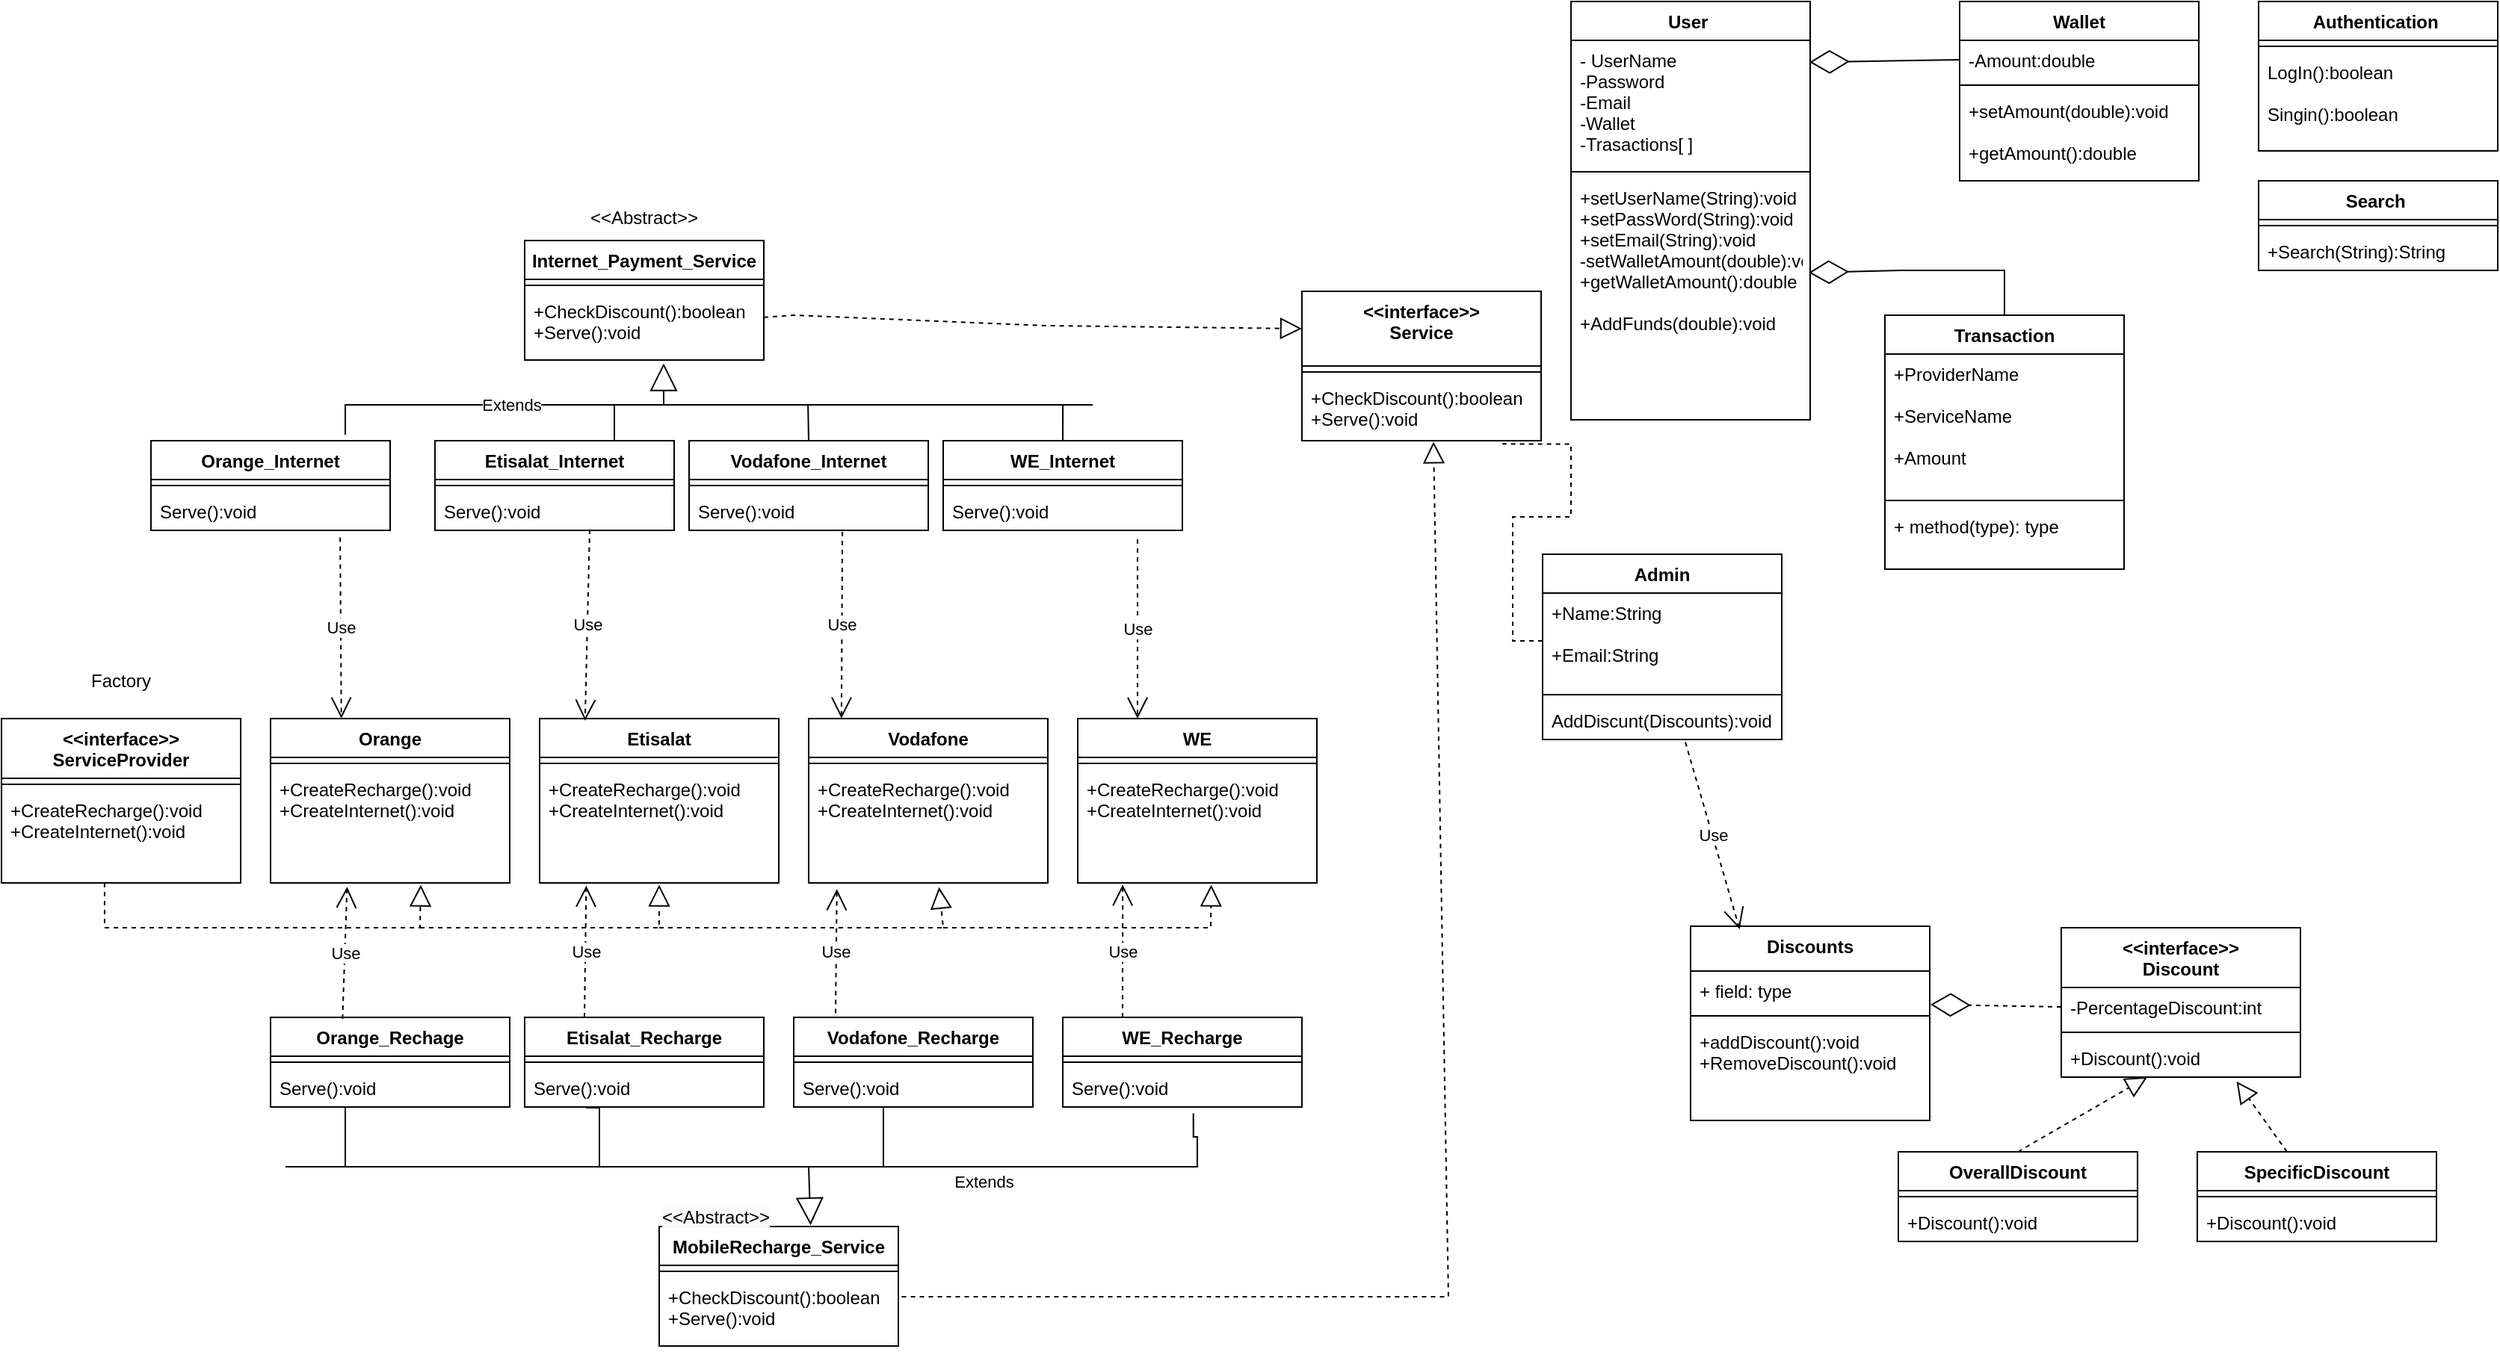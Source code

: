 <mxfile version="17.2.1" type="device"><diagram id="fHv6XApmvtOfCbsxp6ID" name="Page-1"><mxGraphModel dx="1753" dy="564" grid="1" gridSize="10" guides="1" tooltips="1" connect="1" arrows="1" fold="1" page="1" pageScale="1" pageWidth="850" pageHeight="1100" math="0" shadow="0"><root><mxCell id="0"/><mxCell id="1" parent="0"/><mxCell id="Mwj3vor_UpA2AiQXNnnn-1" value="User " style="swimlane;fontStyle=1;align=center;verticalAlign=top;childLayout=stackLayout;horizontal=1;startSize=26;horizontalStack=0;resizeParent=1;resizeParentMax=0;resizeLast=0;collapsible=1;marginBottom=0;" parent="1" vertex="1"><mxGeometry x="320" y="420" width="160" height="280" as="geometry"/></mxCell><mxCell id="Mwj3vor_UpA2AiQXNnnn-2" value="- UserName&#10;-Password&#10;-Email&#10;-Wallet&#10;-Trasactions[ ]" style="text;strokeColor=none;fillColor=none;align=left;verticalAlign=top;spacingLeft=4;spacingRight=4;overflow=hidden;rotatable=0;points=[[0,0.5],[1,0.5]];portConstraint=eastwest;" parent="Mwj3vor_UpA2AiQXNnnn-1" vertex="1"><mxGeometry y="26" width="160" height="84" as="geometry"/></mxCell><mxCell id="Mwj3vor_UpA2AiQXNnnn-3" value="" style="line;strokeWidth=1;fillColor=none;align=left;verticalAlign=middle;spacingTop=-1;spacingLeft=3;spacingRight=3;rotatable=0;labelPosition=right;points=[];portConstraint=eastwest;" parent="Mwj3vor_UpA2AiQXNnnn-1" vertex="1"><mxGeometry y="110" width="160" height="8" as="geometry"/></mxCell><mxCell id="Mwj3vor_UpA2AiQXNnnn-4" value="+setUserName(String):void&#10;+setPassWord(String):void&#10;+setEmail(String):void&#10;-setWalletAmount(double):void&#10;+getWalletAmount():double&#10;&#10;+AddFunds(double):void&#10;" style="text;strokeColor=none;fillColor=none;align=left;verticalAlign=top;spacingLeft=4;spacingRight=4;overflow=hidden;rotatable=0;points=[[0,0.5],[1,0.5]];portConstraint=eastwest;" parent="Mwj3vor_UpA2AiQXNnnn-1" vertex="1"><mxGeometry y="118" width="160" height="162" as="geometry"/></mxCell><mxCell id="Mwj3vor_UpA2AiQXNnnn-6" value="Wallet" style="swimlane;fontStyle=1;align=center;verticalAlign=top;childLayout=stackLayout;horizontal=1;startSize=26;horizontalStack=0;resizeParent=1;resizeParentMax=0;resizeLast=0;collapsible=1;marginBottom=0;" parent="1" vertex="1"><mxGeometry x="580" y="420" width="160" height="120" as="geometry"/></mxCell><mxCell id="Mwj3vor_UpA2AiQXNnnn-7" value="-Amount:double                            " style="text;strokeColor=none;fillColor=none;align=left;verticalAlign=top;spacingLeft=4;spacingRight=4;overflow=hidden;rotatable=0;points=[[0,0.5],[1,0.5]];portConstraint=eastwest;" parent="Mwj3vor_UpA2AiQXNnnn-6" vertex="1"><mxGeometry y="26" width="160" height="26" as="geometry"/></mxCell><mxCell id="Mwj3vor_UpA2AiQXNnnn-8" value="" style="line;strokeWidth=1;fillColor=none;align=left;verticalAlign=middle;spacingTop=-1;spacingLeft=3;spacingRight=3;rotatable=0;labelPosition=right;points=[];portConstraint=eastwest;" parent="Mwj3vor_UpA2AiQXNnnn-6" vertex="1"><mxGeometry y="52" width="160" height="8" as="geometry"/></mxCell><mxCell id="Mwj3vor_UpA2AiQXNnnn-9" value="+setAmount(double):void&#10;&#10;+getAmount():double" style="text;strokeColor=none;fillColor=none;align=left;verticalAlign=top;spacingLeft=4;spacingRight=4;overflow=hidden;rotatable=0;points=[[0,0.5],[1,0.5]];portConstraint=eastwest;" parent="Mwj3vor_UpA2AiQXNnnn-6" vertex="1"><mxGeometry y="60" width="160" height="60" as="geometry"/></mxCell><mxCell id="Mwj3vor_UpA2AiQXNnnn-10" value="" style="endArrow=diamondThin;endFill=0;endSize=24;html=1;rounded=0;entryX=0.997;entryY=0.174;entryDx=0;entryDy=0;exitX=0;exitY=0.5;exitDx=0;exitDy=0;entryPerimeter=0;" parent="1" source="Mwj3vor_UpA2AiQXNnnn-7" target="Mwj3vor_UpA2AiQXNnnn-2" edge="1"><mxGeometry width="160" relative="1" as="geometry"><mxPoint x="540" y="564" as="sourcePoint"/><mxPoint x="700" y="564" as="targetPoint"/><Array as="points"/></mxGeometry></mxCell><mxCell id="Mwj3vor_UpA2AiQXNnnn-11" value="Authentication " style="swimlane;fontStyle=1;align=center;verticalAlign=top;childLayout=stackLayout;horizontal=1;startSize=26;horizontalStack=0;resizeParent=1;resizeParentMax=0;resizeLast=0;collapsible=1;marginBottom=0;" parent="1" vertex="1"><mxGeometry x="780" y="420" width="160" height="100" as="geometry"/></mxCell><mxCell id="Mwj3vor_UpA2AiQXNnnn-13" value="" style="line;strokeWidth=1;fillColor=none;align=left;verticalAlign=middle;spacingTop=-1;spacingLeft=3;spacingRight=3;rotatable=0;labelPosition=right;points=[];portConstraint=eastwest;" parent="Mwj3vor_UpA2AiQXNnnn-11" vertex="1"><mxGeometry y="26" width="160" height="8" as="geometry"/></mxCell><mxCell id="Mwj3vor_UpA2AiQXNnnn-14" value="LogIn():boolean&#10;&#10;Singin():boolean" style="text;strokeColor=none;fillColor=none;align=left;verticalAlign=top;spacingLeft=4;spacingRight=4;overflow=hidden;rotatable=0;points=[[0,0.5],[1,0.5]];portConstraint=eastwest;" parent="Mwj3vor_UpA2AiQXNnnn-11" vertex="1"><mxGeometry y="34" width="160" height="66" as="geometry"/></mxCell><mxCell id="Mwj3vor_UpA2AiQXNnnn-15" value="Transaction" style="swimlane;fontStyle=1;align=center;verticalAlign=top;childLayout=stackLayout;horizontal=1;startSize=26;horizontalStack=0;resizeParent=1;resizeParentMax=0;resizeLast=0;collapsible=1;marginBottom=0;" parent="1" vertex="1"><mxGeometry x="530" y="630" width="160" height="170" as="geometry"/></mxCell><mxCell id="Mwj3vor_UpA2AiQXNnnn-16" value="+ProviderName&#10;&#10;+ServiceName&#10;&#10;+Amount" style="text;strokeColor=none;fillColor=none;align=left;verticalAlign=top;spacingLeft=4;spacingRight=4;overflow=hidden;rotatable=0;points=[[0,0.5],[1,0.5]];portConstraint=eastwest;" parent="Mwj3vor_UpA2AiQXNnnn-15" vertex="1"><mxGeometry y="26" width="160" height="94" as="geometry"/></mxCell><mxCell id="Mwj3vor_UpA2AiQXNnnn-17" value="" style="line;strokeWidth=1;fillColor=none;align=left;verticalAlign=middle;spacingTop=-1;spacingLeft=3;spacingRight=3;rotatable=0;labelPosition=right;points=[];portConstraint=eastwest;" parent="Mwj3vor_UpA2AiQXNnnn-15" vertex="1"><mxGeometry y="120" width="160" height="8" as="geometry"/></mxCell><mxCell id="Mwj3vor_UpA2AiQXNnnn-18" value="+ method(type): type" style="text;strokeColor=none;fillColor=none;align=left;verticalAlign=top;spacingLeft=4;spacingRight=4;overflow=hidden;rotatable=0;points=[[0,0.5],[1,0.5]];portConstraint=eastwest;" parent="Mwj3vor_UpA2AiQXNnnn-15" vertex="1"><mxGeometry y="128" width="160" height="42" as="geometry"/></mxCell><mxCell id="Mwj3vor_UpA2AiQXNnnn-19" value="" style="endArrow=diamondThin;endFill=0;endSize=24;html=1;rounded=0;entryX=0.994;entryY=0.392;entryDx=0;entryDy=0;entryPerimeter=0;" parent="1" target="Mwj3vor_UpA2AiQXNnnn-4" edge="1" source="Mwj3vor_UpA2AiQXNnnn-15"><mxGeometry width="160" relative="1" as="geometry"><mxPoint x="600" y="560" as="sourcePoint"/><mxPoint x="760" y="560" as="targetPoint"/><Array as="points"><mxPoint x="610" y="630"/><mxPoint x="610" y="600"/><mxPoint x="540" y="600"/></Array></mxGeometry></mxCell><mxCell id="eYM-AMAdStGfNkP_tfgq-1" value="Search " style="swimlane;fontStyle=1;align=center;verticalAlign=top;childLayout=stackLayout;horizontal=1;startSize=26;horizontalStack=0;resizeParent=1;resizeParentMax=0;resizeLast=0;collapsible=1;marginBottom=0;" vertex="1" parent="1"><mxGeometry x="780" y="540" width="160" height="60" as="geometry"/></mxCell><mxCell id="eYM-AMAdStGfNkP_tfgq-3" value="" style="line;strokeWidth=1;fillColor=none;align=left;verticalAlign=middle;spacingTop=-1;spacingLeft=3;spacingRight=3;rotatable=0;labelPosition=right;points=[];portConstraint=eastwest;" vertex="1" parent="eYM-AMAdStGfNkP_tfgq-1"><mxGeometry y="26" width="160" height="8" as="geometry"/></mxCell><mxCell id="eYM-AMAdStGfNkP_tfgq-4" value="+Search(String):String" style="text;strokeColor=none;fillColor=none;align=left;verticalAlign=top;spacingLeft=4;spacingRight=4;overflow=hidden;rotatable=0;points=[[0,0.5],[1,0.5]];portConstraint=eastwest;" vertex="1" parent="eYM-AMAdStGfNkP_tfgq-1"><mxGeometry y="34" width="160" height="26" as="geometry"/></mxCell><mxCell id="eYM-AMAdStGfNkP_tfgq-10" value="&lt;&lt;interface&gt;&gt;&#10;Service" style="swimlane;fontStyle=1;align=center;verticalAlign=top;childLayout=stackLayout;horizontal=1;startSize=50;horizontalStack=0;resizeParent=1;resizeParentMax=0;resizeLast=0;collapsible=1;marginBottom=0;" vertex="1" parent="1"><mxGeometry x="140" y="614" width="160" height="100" as="geometry"/></mxCell><mxCell id="eYM-AMAdStGfNkP_tfgq-12" value="" style="line;strokeWidth=1;fillColor=none;align=left;verticalAlign=middle;spacingTop=-1;spacingLeft=3;spacingRight=3;rotatable=0;labelPosition=right;points=[];portConstraint=eastwest;" vertex="1" parent="eYM-AMAdStGfNkP_tfgq-10"><mxGeometry y="50" width="160" height="8" as="geometry"/></mxCell><mxCell id="eYM-AMAdStGfNkP_tfgq-13" value="+CheckDiscount():boolean&#10;+Serve():void" style="text;strokeColor=none;fillColor=none;align=left;verticalAlign=top;spacingLeft=4;spacingRight=4;overflow=hidden;rotatable=0;points=[[0,0.5],[1,0.5]];portConstraint=eastwest;" vertex="1" parent="eYM-AMAdStGfNkP_tfgq-10"><mxGeometry y="58" width="160" height="42" as="geometry"/></mxCell><mxCell id="eYM-AMAdStGfNkP_tfgq-14" value="" style="text;strokeColor=none;fillColor=none;align=left;verticalAlign=middle;spacingTop=-1;spacingLeft=4;spacingRight=4;rotatable=0;labelPosition=right;points=[];portConstraint=eastwest;" vertex="1" parent="1"><mxGeometry x="160" y="750" width="20" height="14" as="geometry"/></mxCell><mxCell id="eYM-AMAdStGfNkP_tfgq-15" value="&lt;&lt;interface&gt;&gt;&#10;ServiceProvider" style="swimlane;fontStyle=1;align=center;verticalAlign=top;childLayout=stackLayout;horizontal=1;startSize=40;horizontalStack=0;resizeParent=1;resizeParentMax=0;resizeLast=0;collapsible=1;marginBottom=0;" vertex="1" parent="1"><mxGeometry x="-730" y="900" width="160" height="110" as="geometry"/></mxCell><mxCell id="eYM-AMAdStGfNkP_tfgq-17" value="" style="line;strokeWidth=1;fillColor=none;align=left;verticalAlign=middle;spacingTop=-1;spacingLeft=3;spacingRight=3;rotatable=0;labelPosition=right;points=[];portConstraint=eastwest;" vertex="1" parent="eYM-AMAdStGfNkP_tfgq-15"><mxGeometry y="40" width="160" height="8" as="geometry"/></mxCell><mxCell id="eYM-AMAdStGfNkP_tfgq-18" value="+CreateRecharge():void&#10;+CreateInternet():void" style="text;strokeColor=none;fillColor=none;align=left;verticalAlign=top;spacingLeft=4;spacingRight=4;overflow=hidden;rotatable=0;points=[[0,0.5],[1,0.5]];portConstraint=eastwest;" vertex="1" parent="eYM-AMAdStGfNkP_tfgq-15"><mxGeometry y="48" width="160" height="62" as="geometry"/></mxCell><mxCell id="eYM-AMAdStGfNkP_tfgq-19" value="Orange" style="swimlane;fontStyle=1;align=center;verticalAlign=top;childLayout=stackLayout;horizontal=1;startSize=26;horizontalStack=0;resizeParent=1;resizeParentMax=0;resizeLast=0;collapsible=1;marginBottom=0;" vertex="1" parent="1"><mxGeometry x="-550" y="900" width="160" height="110" as="geometry"/></mxCell><mxCell id="eYM-AMAdStGfNkP_tfgq-21" value="" style="line;strokeWidth=1;fillColor=none;align=left;verticalAlign=middle;spacingTop=-1;spacingLeft=3;spacingRight=3;rotatable=0;labelPosition=right;points=[];portConstraint=eastwest;" vertex="1" parent="eYM-AMAdStGfNkP_tfgq-19"><mxGeometry y="26" width="160" height="8" as="geometry"/></mxCell><mxCell id="eYM-AMAdStGfNkP_tfgq-22" value="+CreateRecharge():void&#10;+CreateInternet():void" style="text;strokeColor=none;fillColor=none;align=left;verticalAlign=top;spacingLeft=4;spacingRight=4;overflow=hidden;rotatable=0;points=[[0,0.5],[1,0.5]];portConstraint=eastwest;" vertex="1" parent="eYM-AMAdStGfNkP_tfgq-19"><mxGeometry y="34" width="160" height="76" as="geometry"/></mxCell><mxCell id="eYM-AMAdStGfNkP_tfgq-23" value="" style="endArrow=block;dashed=1;endFill=0;endSize=12;html=1;rounded=0;exitX=0.431;exitY=1;exitDx=0;exitDy=0;exitPerimeter=0;entryX=0.628;entryY=1.016;entryDx=0;entryDy=0;entryPerimeter=0;" edge="1" parent="1" source="eYM-AMAdStGfNkP_tfgq-18" target="eYM-AMAdStGfNkP_tfgq-22"><mxGeometry width="160" relative="1" as="geometry"><mxPoint x="-560" y="1050" as="sourcePoint"/><mxPoint x="-280" y="1040" as="targetPoint"/><Array as="points"><mxPoint x="-661" y="1040"/><mxPoint x="-450" y="1040"/></Array></mxGeometry></mxCell><mxCell id="eYM-AMAdStGfNkP_tfgq-28" value="Etisalat" style="swimlane;fontStyle=1;align=center;verticalAlign=top;childLayout=stackLayout;horizontal=1;startSize=26;horizontalStack=0;resizeParent=1;resizeParentMax=0;resizeLast=0;collapsible=1;marginBottom=0;" vertex="1" parent="1"><mxGeometry x="-370" y="900" width="160" height="110" as="geometry"/></mxCell><mxCell id="eYM-AMAdStGfNkP_tfgq-29" value="" style="line;strokeWidth=1;fillColor=none;align=left;verticalAlign=middle;spacingTop=-1;spacingLeft=3;spacingRight=3;rotatable=0;labelPosition=right;points=[];portConstraint=eastwest;" vertex="1" parent="eYM-AMAdStGfNkP_tfgq-28"><mxGeometry y="26" width="160" height="8" as="geometry"/></mxCell><mxCell id="eYM-AMAdStGfNkP_tfgq-30" value="+CreateRecharge():void&#10;+CreateInternet():void" style="text;strokeColor=none;fillColor=none;align=left;verticalAlign=top;spacingLeft=4;spacingRight=4;overflow=hidden;rotatable=0;points=[[0,0.5],[1,0.5]];portConstraint=eastwest;" vertex="1" parent="eYM-AMAdStGfNkP_tfgq-28"><mxGeometry y="34" width="160" height="76" as="geometry"/></mxCell><mxCell id="eYM-AMAdStGfNkP_tfgq-31" value="" style="endArrow=block;dashed=1;endFill=0;endSize=12;html=1;rounded=0;entryX=0.5;entryY=1.016;entryDx=0;entryDy=0;entryPerimeter=0;" edge="1" parent="1" target="eYM-AMAdStGfNkP_tfgq-30"><mxGeometry width="160" relative="1" as="geometry"><mxPoint x="-450" y="1040" as="sourcePoint"/><mxPoint x="-110" y="1040" as="targetPoint"/><Array as="points"><mxPoint x="-290" y="1040"/></Array></mxGeometry></mxCell><mxCell id="eYM-AMAdStGfNkP_tfgq-32" value="Vodafone" style="swimlane;fontStyle=1;align=center;verticalAlign=top;childLayout=stackLayout;horizontal=1;startSize=26;horizontalStack=0;resizeParent=1;resizeParentMax=0;resizeLast=0;collapsible=1;marginBottom=0;" vertex="1" parent="1"><mxGeometry x="-190" y="900" width="160" height="110" as="geometry"/></mxCell><mxCell id="eYM-AMAdStGfNkP_tfgq-33" value="" style="line;strokeWidth=1;fillColor=none;align=left;verticalAlign=middle;spacingTop=-1;spacingLeft=3;spacingRight=3;rotatable=0;labelPosition=right;points=[];portConstraint=eastwest;" vertex="1" parent="eYM-AMAdStGfNkP_tfgq-32"><mxGeometry y="26" width="160" height="8" as="geometry"/></mxCell><mxCell id="eYM-AMAdStGfNkP_tfgq-34" value="+CreateRecharge():void&#10;+CreateInternet():void" style="text;strokeColor=none;fillColor=none;align=left;verticalAlign=top;spacingLeft=4;spacingRight=4;overflow=hidden;rotatable=0;points=[[0,0.5],[1,0.5]];portConstraint=eastwest;" vertex="1" parent="eYM-AMAdStGfNkP_tfgq-32"><mxGeometry y="34" width="160" height="76" as="geometry"/></mxCell><mxCell id="eYM-AMAdStGfNkP_tfgq-35" value="" style="endArrow=block;dashed=1;endFill=0;endSize=12;html=1;rounded=0;entryX=0.545;entryY=1.037;entryDx=0;entryDy=0;entryPerimeter=0;" edge="1" parent="1" target="eYM-AMAdStGfNkP_tfgq-34"><mxGeometry width="160" relative="1" as="geometry"><mxPoint x="-290" y="1040" as="sourcePoint"/><mxPoint x="50" y="1040" as="targetPoint"/><Array as="points"><mxPoint x="-100" y="1040"/></Array></mxGeometry></mxCell><mxCell id="eYM-AMAdStGfNkP_tfgq-36" value="WE" style="swimlane;fontStyle=1;align=center;verticalAlign=top;childLayout=stackLayout;horizontal=1;startSize=26;horizontalStack=0;resizeParent=1;resizeParentMax=0;resizeLast=0;collapsible=1;marginBottom=0;" vertex="1" parent="1"><mxGeometry x="-10" y="900" width="160" height="110" as="geometry"/></mxCell><mxCell id="eYM-AMAdStGfNkP_tfgq-37" value="" style="line;strokeWidth=1;fillColor=none;align=left;verticalAlign=middle;spacingTop=-1;spacingLeft=3;spacingRight=3;rotatable=0;labelPosition=right;points=[];portConstraint=eastwest;" vertex="1" parent="eYM-AMAdStGfNkP_tfgq-36"><mxGeometry y="26" width="160" height="8" as="geometry"/></mxCell><mxCell id="eYM-AMAdStGfNkP_tfgq-38" value="+CreateRecharge():void&#10;+CreateInternet():void" style="text;strokeColor=none;fillColor=none;align=left;verticalAlign=top;spacingLeft=4;spacingRight=4;overflow=hidden;rotatable=0;points=[[0,0.5],[1,0.5]];portConstraint=eastwest;" vertex="1" parent="eYM-AMAdStGfNkP_tfgq-36"><mxGeometry y="34" width="160" height="76" as="geometry"/></mxCell><mxCell id="eYM-AMAdStGfNkP_tfgq-39" value="" style="endArrow=block;dashed=1;endFill=0;endSize=12;html=1;rounded=0;entryX=0.558;entryY=1.016;entryDx=0;entryDy=0;entryPerimeter=0;" edge="1" parent="1" target="eYM-AMAdStGfNkP_tfgq-38"><mxGeometry width="160" relative="1" as="geometry"><mxPoint x="-100" y="1040" as="sourcePoint"/><mxPoint x="170" y="1040" as="targetPoint"/><Array as="points"><mxPoint x="79" y="1040"/></Array></mxGeometry></mxCell><mxCell id="eYM-AMAdStGfNkP_tfgq-40" value="Internet_Payment_Service" style="swimlane;fontStyle=1;align=center;verticalAlign=top;childLayout=stackLayout;horizontal=1;startSize=26;horizontalStack=0;resizeParent=1;resizeParentMax=0;resizeLast=0;collapsible=1;marginBottom=0;" vertex="1" parent="1"><mxGeometry x="-380" y="580" width="160" height="80" as="geometry"/></mxCell><mxCell id="eYM-AMAdStGfNkP_tfgq-42" value="" style="line;strokeWidth=1;fillColor=none;align=left;verticalAlign=middle;spacingTop=-1;spacingLeft=3;spacingRight=3;rotatable=0;labelPosition=right;points=[];portConstraint=eastwest;" vertex="1" parent="eYM-AMAdStGfNkP_tfgq-40"><mxGeometry y="26" width="160" height="8" as="geometry"/></mxCell><mxCell id="eYM-AMAdStGfNkP_tfgq-43" value="+CheckDiscount():boolean&#10;+Serve():void" style="text;strokeColor=none;fillColor=none;align=left;verticalAlign=top;spacingLeft=4;spacingRight=4;overflow=hidden;rotatable=0;points=[[0,0.5],[1,0.5]];portConstraint=eastwest;" vertex="1" parent="eYM-AMAdStGfNkP_tfgq-40"><mxGeometry y="34" width="160" height="46" as="geometry"/></mxCell><mxCell id="eYM-AMAdStGfNkP_tfgq-44" value="Orange_Internet" style="swimlane;fontStyle=1;align=center;verticalAlign=top;childLayout=stackLayout;horizontal=1;startSize=26;horizontalStack=0;resizeParent=1;resizeParentMax=0;resizeLast=0;collapsible=1;marginBottom=0;" vertex="1" parent="1"><mxGeometry x="-630" y="714" width="160" height="60" as="geometry"/></mxCell><mxCell id="eYM-AMAdStGfNkP_tfgq-46" value="" style="line;strokeWidth=1;fillColor=none;align=left;verticalAlign=middle;spacingTop=-1;spacingLeft=3;spacingRight=3;rotatable=0;labelPosition=right;points=[];portConstraint=eastwest;" vertex="1" parent="eYM-AMAdStGfNkP_tfgq-44"><mxGeometry y="26" width="160" height="8" as="geometry"/></mxCell><mxCell id="eYM-AMAdStGfNkP_tfgq-47" value="Serve():void" style="text;strokeColor=none;fillColor=none;align=left;verticalAlign=top;spacingLeft=4;spacingRight=4;overflow=hidden;rotatable=0;points=[[0,0.5],[1,0.5]];portConstraint=eastwest;" vertex="1" parent="eYM-AMAdStGfNkP_tfgq-44"><mxGeometry y="34" width="160" height="26" as="geometry"/></mxCell><mxCell id="eYM-AMAdStGfNkP_tfgq-48" value="&amp;lt;&amp;lt;Abstract&amp;gt;&amp;gt;" style="text;html=1;strokeColor=none;fillColor=none;align=center;verticalAlign=middle;whiteSpace=wrap;rounded=0;" vertex="1" parent="1"><mxGeometry x="-330" y="550" width="60" height="30" as="geometry"/></mxCell><mxCell id="eYM-AMAdStGfNkP_tfgq-49" value="Extends" style="endArrow=block;endSize=16;endFill=0;html=1;rounded=0;entryX=0.581;entryY=1.048;entryDx=0;entryDy=0;entryPerimeter=0;" edge="1" parent="1" target="eYM-AMAdStGfNkP_tfgq-43"><mxGeometry width="160" relative="1" as="geometry"><mxPoint x="-500" y="710" as="sourcePoint"/><mxPoint x="-290" y="670" as="targetPoint"/><Array as="points"><mxPoint x="-500" y="690"/><mxPoint x="-400" y="690"/><mxPoint x="-287" y="690"/></Array></mxGeometry></mxCell><mxCell id="eYM-AMAdStGfNkP_tfgq-55" value="" style="endArrow=block;dashed=1;endFill=0;endSize=12;html=1;rounded=0;entryX=0;entryY=0.25;entryDx=0;entryDy=0;" edge="1" parent="1" source="eYM-AMAdStGfNkP_tfgq-43" target="eYM-AMAdStGfNkP_tfgq-10"><mxGeometry width="160" relative="1" as="geometry"><mxPoint x="-220" y="630" as="sourcePoint"/><mxPoint x="-60" y="630" as="targetPoint"/><Array as="points"><mxPoint x="-200" y="630"/><mxPoint x="-30" y="637"/></Array></mxGeometry></mxCell><mxCell id="eYM-AMAdStGfNkP_tfgq-57" value="Factory" style="text;html=1;strokeColor=none;fillColor=none;align=center;verticalAlign=middle;whiteSpace=wrap;rounded=0;" vertex="1" parent="1"><mxGeometry x="-705" y="860" width="110" height="30" as="geometry"/></mxCell><mxCell id="eYM-AMAdStGfNkP_tfgq-58" value="Etisalat_Internet" style="swimlane;fontStyle=1;align=center;verticalAlign=top;childLayout=stackLayout;horizontal=1;startSize=26;horizontalStack=0;resizeParent=1;resizeParentMax=0;resizeLast=0;collapsible=1;marginBottom=0;" vertex="1" parent="1"><mxGeometry x="-440" y="714" width="160" height="60" as="geometry"/></mxCell><mxCell id="eYM-AMAdStGfNkP_tfgq-59" value="" style="line;strokeWidth=1;fillColor=none;align=left;verticalAlign=middle;spacingTop=-1;spacingLeft=3;spacingRight=3;rotatable=0;labelPosition=right;points=[];portConstraint=eastwest;" vertex="1" parent="eYM-AMAdStGfNkP_tfgq-58"><mxGeometry y="26" width="160" height="8" as="geometry"/></mxCell><mxCell id="eYM-AMAdStGfNkP_tfgq-60" value="Serve():void" style="text;strokeColor=none;fillColor=none;align=left;verticalAlign=top;spacingLeft=4;spacingRight=4;overflow=hidden;rotatable=0;points=[[0,0.5],[1,0.5]];portConstraint=eastwest;" vertex="1" parent="eYM-AMAdStGfNkP_tfgq-58"><mxGeometry y="34" width="160" height="26" as="geometry"/></mxCell><mxCell id="eYM-AMAdStGfNkP_tfgq-71" style="edgeStyle=orthogonalEdgeStyle;rounded=0;orthogonalLoop=1;jettySize=auto;html=1;exitX=0.5;exitY=0;exitDx=0;exitDy=0;endArrow=none;endFill=0;" edge="1" parent="1" source="eYM-AMAdStGfNkP_tfgq-61"><mxGeometry relative="1" as="geometry"><mxPoint x="-190.429" y="690" as="targetPoint"/></mxGeometry></mxCell><mxCell id="eYM-AMAdStGfNkP_tfgq-61" value="Vodafone_Internet" style="swimlane;fontStyle=1;align=center;verticalAlign=top;childLayout=stackLayout;horizontal=1;startSize=26;horizontalStack=0;resizeParent=1;resizeParentMax=0;resizeLast=0;collapsible=1;marginBottom=0;" vertex="1" parent="1"><mxGeometry x="-270" y="714" width="160" height="60" as="geometry"/></mxCell><mxCell id="eYM-AMAdStGfNkP_tfgq-62" value="" style="line;strokeWidth=1;fillColor=none;align=left;verticalAlign=middle;spacingTop=-1;spacingLeft=3;spacingRight=3;rotatable=0;labelPosition=right;points=[];portConstraint=eastwest;" vertex="1" parent="eYM-AMAdStGfNkP_tfgq-61"><mxGeometry y="26" width="160" height="8" as="geometry"/></mxCell><mxCell id="eYM-AMAdStGfNkP_tfgq-63" value="Serve():void" style="text;strokeColor=none;fillColor=none;align=left;verticalAlign=top;spacingLeft=4;spacingRight=4;overflow=hidden;rotatable=0;points=[[0,0.5],[1,0.5]];portConstraint=eastwest;" vertex="1" parent="eYM-AMAdStGfNkP_tfgq-61"><mxGeometry y="34" width="160" height="26" as="geometry"/></mxCell><mxCell id="eYM-AMAdStGfNkP_tfgq-72" style="edgeStyle=orthogonalEdgeStyle;rounded=0;orthogonalLoop=1;jettySize=auto;html=1;exitX=0.5;exitY=0;exitDx=0;exitDy=0;endArrow=none;endFill=0;" edge="1" parent="1" source="eYM-AMAdStGfNkP_tfgq-64"><mxGeometry relative="1" as="geometry"><mxPoint x="-19.952" y="690" as="targetPoint"/></mxGeometry></mxCell><mxCell id="eYM-AMAdStGfNkP_tfgq-64" value="WE_Internet" style="swimlane;fontStyle=1;align=center;verticalAlign=top;childLayout=stackLayout;horizontal=1;startSize=26;horizontalStack=0;resizeParent=1;resizeParentMax=0;resizeLast=0;collapsible=1;marginBottom=0;" vertex="1" parent="1"><mxGeometry x="-100" y="714" width="160" height="60" as="geometry"/></mxCell><mxCell id="eYM-AMAdStGfNkP_tfgq-65" value="" style="line;strokeWidth=1;fillColor=none;align=left;verticalAlign=middle;spacingTop=-1;spacingLeft=3;spacingRight=3;rotatable=0;labelPosition=right;points=[];portConstraint=eastwest;" vertex="1" parent="eYM-AMAdStGfNkP_tfgq-64"><mxGeometry y="26" width="160" height="8" as="geometry"/></mxCell><mxCell id="eYM-AMAdStGfNkP_tfgq-66" value="Serve():void" style="text;strokeColor=none;fillColor=none;align=left;verticalAlign=top;spacingLeft=4;spacingRight=4;overflow=hidden;rotatable=0;points=[[0,0.5],[1,0.5]];portConstraint=eastwest;" vertex="1" parent="eYM-AMAdStGfNkP_tfgq-64"><mxGeometry y="34" width="160" height="26" as="geometry"/></mxCell><mxCell id="eYM-AMAdStGfNkP_tfgq-68" value="" style="endArrow=none;html=1;rounded=0;" edge="1" parent="1"><mxGeometry width="50" height="50" relative="1" as="geometry"><mxPoint y="690" as="sourcePoint"/><mxPoint x="-290" y="690" as="targetPoint"/><Array as="points"><mxPoint x="-220" y="690"/></Array></mxGeometry></mxCell><mxCell id="eYM-AMAdStGfNkP_tfgq-69" value="" style="endArrow=none;html=1;rounded=0;exitX=0.75;exitY=0;exitDx=0;exitDy=0;" edge="1" parent="1" source="eYM-AMAdStGfNkP_tfgq-58"><mxGeometry width="50" height="50" relative="1" as="geometry"><mxPoint x="-350" y="715" as="sourcePoint"/><mxPoint x="-320" y="690" as="targetPoint"/></mxGeometry></mxCell><mxCell id="eYM-AMAdStGfNkP_tfgq-139" value="Orange_Rechage" style="swimlane;fontStyle=1;align=center;verticalAlign=top;childLayout=stackLayout;horizontal=1;startSize=26;horizontalStack=0;resizeParent=1;resizeParentMax=0;resizeLast=0;collapsible=1;marginBottom=0;" vertex="1" parent="1"><mxGeometry x="-550" y="1100" width="160" height="60" as="geometry"/></mxCell><mxCell id="eYM-AMAdStGfNkP_tfgq-140" value="" style="line;strokeWidth=1;fillColor=none;align=left;verticalAlign=middle;spacingTop=-1;spacingLeft=3;spacingRight=3;rotatable=0;labelPosition=right;points=[];portConstraint=eastwest;" vertex="1" parent="eYM-AMAdStGfNkP_tfgq-139"><mxGeometry y="26" width="160" height="8" as="geometry"/></mxCell><mxCell id="eYM-AMAdStGfNkP_tfgq-141" value="Serve():void" style="text;strokeColor=none;fillColor=none;align=left;verticalAlign=top;spacingLeft=4;spacingRight=4;overflow=hidden;rotatable=0;points=[[0,0.5],[1,0.5]];portConstraint=eastwest;" vertex="1" parent="eYM-AMAdStGfNkP_tfgq-139"><mxGeometry y="34" width="160" height="26" as="geometry"/></mxCell><mxCell id="eYM-AMAdStGfNkP_tfgq-142" value="Extends" style="endArrow=block;endSize=16;endFill=0;html=1;rounded=0;entryX=0.633;entryY=-0.011;entryDx=0;entryDy=0;entryPerimeter=0;" edge="1" parent="1" target="eYM-AMAdStGfNkP_tfgq-156"><mxGeometry x="0.027" y="-10" width="160" relative="1" as="geometry"><mxPoint x="-540" y="1200" as="sourcePoint"/><mxPoint x="-227.04" y="1169.998" as="targetPoint"/><Array as="points"><mxPoint x="-440" y="1200"/><mxPoint x="-320" y="1200"/><mxPoint x="-240" y="1200"/><mxPoint x="70" y="1200"/><mxPoint x="-190" y="1200"/></Array><mxPoint as="offset"/></mxGeometry></mxCell><mxCell id="eYM-AMAdStGfNkP_tfgq-143" value="Etisalat_Recharge" style="swimlane;fontStyle=1;align=center;verticalAlign=top;childLayout=stackLayout;horizontal=1;startSize=26;horizontalStack=0;resizeParent=1;resizeParentMax=0;resizeLast=0;collapsible=1;marginBottom=0;" vertex="1" parent="1"><mxGeometry x="-380" y="1100" width="160" height="60" as="geometry"/></mxCell><mxCell id="eYM-AMAdStGfNkP_tfgq-144" value="" style="line;strokeWidth=1;fillColor=none;align=left;verticalAlign=middle;spacingTop=-1;spacingLeft=3;spacingRight=3;rotatable=0;labelPosition=right;points=[];portConstraint=eastwest;" vertex="1" parent="eYM-AMAdStGfNkP_tfgq-143"><mxGeometry y="26" width="160" height="8" as="geometry"/></mxCell><mxCell id="eYM-AMAdStGfNkP_tfgq-145" value="Serve():void" style="text;strokeColor=none;fillColor=none;align=left;verticalAlign=top;spacingLeft=4;spacingRight=4;overflow=hidden;rotatable=0;points=[[0,0.5],[1,0.5]];portConstraint=eastwest;" vertex="1" parent="eYM-AMAdStGfNkP_tfgq-143"><mxGeometry y="34" width="160" height="26" as="geometry"/></mxCell><mxCell id="eYM-AMAdStGfNkP_tfgq-147" value="Vodafone_Recharge" style="swimlane;fontStyle=1;align=center;verticalAlign=top;childLayout=stackLayout;horizontal=1;startSize=26;horizontalStack=0;resizeParent=1;resizeParentMax=0;resizeLast=0;collapsible=1;marginBottom=0;" vertex="1" parent="1"><mxGeometry x="-200" y="1100" width="160" height="60" as="geometry"/></mxCell><mxCell id="eYM-AMAdStGfNkP_tfgq-148" value="" style="line;strokeWidth=1;fillColor=none;align=left;verticalAlign=middle;spacingTop=-1;spacingLeft=3;spacingRight=3;rotatable=0;labelPosition=right;points=[];portConstraint=eastwest;" vertex="1" parent="eYM-AMAdStGfNkP_tfgq-147"><mxGeometry y="26" width="160" height="8" as="geometry"/></mxCell><mxCell id="eYM-AMAdStGfNkP_tfgq-149" value="Serve():void" style="text;strokeColor=none;fillColor=none;align=left;verticalAlign=top;spacingLeft=4;spacingRight=4;overflow=hidden;rotatable=0;points=[[0,0.5],[1,0.5]];portConstraint=eastwest;" vertex="1" parent="eYM-AMAdStGfNkP_tfgq-147"><mxGeometry y="34" width="160" height="26" as="geometry"/></mxCell><mxCell id="eYM-AMAdStGfNkP_tfgq-151" value="WE_Recharge" style="swimlane;fontStyle=1;align=center;verticalAlign=top;childLayout=stackLayout;horizontal=1;startSize=26;horizontalStack=0;resizeParent=1;resizeParentMax=0;resizeLast=0;collapsible=1;marginBottom=0;" vertex="1" parent="1"><mxGeometry x="-20" y="1100" width="160" height="60" as="geometry"/></mxCell><mxCell id="eYM-AMAdStGfNkP_tfgq-152" value="" style="line;strokeWidth=1;fillColor=none;align=left;verticalAlign=middle;spacingTop=-1;spacingLeft=3;spacingRight=3;rotatable=0;labelPosition=right;points=[];portConstraint=eastwest;" vertex="1" parent="eYM-AMAdStGfNkP_tfgq-151"><mxGeometry y="26" width="160" height="8" as="geometry"/></mxCell><mxCell id="eYM-AMAdStGfNkP_tfgq-153" value="Serve():void" style="text;strokeColor=none;fillColor=none;align=left;verticalAlign=top;spacingLeft=4;spacingRight=4;overflow=hidden;rotatable=0;points=[[0,0.5],[1,0.5]];portConstraint=eastwest;" vertex="1" parent="eYM-AMAdStGfNkP_tfgq-151"><mxGeometry y="34" width="160" height="26" as="geometry"/></mxCell><mxCell id="eYM-AMAdStGfNkP_tfgq-156" value="MobileRecharge_Service" style="swimlane;fontStyle=1;align=center;verticalAlign=top;childLayout=stackLayout;horizontal=1;startSize=26;horizontalStack=0;resizeParent=1;resizeParentMax=0;resizeLast=0;collapsible=1;marginBottom=0;" vertex="1" parent="1"><mxGeometry x="-290" y="1240" width="160" height="80" as="geometry"/></mxCell><mxCell id="eYM-AMAdStGfNkP_tfgq-157" value="" style="line;strokeWidth=1;fillColor=none;align=left;verticalAlign=middle;spacingTop=-1;spacingLeft=3;spacingRight=3;rotatable=0;labelPosition=right;points=[];portConstraint=eastwest;" vertex="1" parent="eYM-AMAdStGfNkP_tfgq-156"><mxGeometry y="26" width="160" height="8" as="geometry"/></mxCell><mxCell id="eYM-AMAdStGfNkP_tfgq-158" value="+CheckDiscount():boolean&#10;+Serve():void" style="text;strokeColor=none;fillColor=none;align=left;verticalAlign=top;spacingLeft=4;spacingRight=4;overflow=hidden;rotatable=0;points=[[0,0.5],[1,0.5]];portConstraint=eastwest;" vertex="1" parent="eYM-AMAdStGfNkP_tfgq-156"><mxGeometry y="34" width="160" height="46" as="geometry"/></mxCell><mxCell id="eYM-AMAdStGfNkP_tfgq-160" value="&lt;span style=&quot;color: rgb(0, 0, 0); font-family: helvetica; font-size: 12px; font-style: normal; font-weight: 400; letter-spacing: normal; text-align: center; text-indent: 0px; text-transform: none; word-spacing: 0px; background-color: rgb(248, 249, 250); display: inline; float: none;&quot;&gt;&amp;lt;&amp;lt;Abstract&amp;gt;&amp;gt;&lt;/span&gt;" style="text;whiteSpace=wrap;html=1;" vertex="1" parent="1"><mxGeometry x="-290" y="1220" width="100" height="30" as="geometry"/></mxCell><mxCell id="eYM-AMAdStGfNkP_tfgq-163" value="" style="endArrow=none;html=1;rounded=0;" edge="1" parent="1"><mxGeometry width="50" height="50" relative="1" as="geometry"><mxPoint x="-500" y="1200" as="sourcePoint"/><mxPoint x="-500" y="1160" as="targetPoint"/><Array as="points"><mxPoint x="-500" y="1180"/></Array></mxGeometry></mxCell><mxCell id="eYM-AMAdStGfNkP_tfgq-164" value="" style="endArrow=none;html=1;rounded=0;" edge="1" parent="1"><mxGeometry width="50" height="50" relative="1" as="geometry"><mxPoint x="-140" y="1200" as="sourcePoint"/><mxPoint x="-140" y="1160" as="targetPoint"/><Array as="points"><mxPoint x="-140" y="1180"/></Array></mxGeometry></mxCell><mxCell id="eYM-AMAdStGfNkP_tfgq-165" style="edgeStyle=orthogonalEdgeStyle;rounded=0;orthogonalLoop=1;jettySize=auto;html=1;exitX=0.257;exitY=1.018;exitDx=0;exitDy=0;endArrow=none;endFill=0;exitPerimeter=0;" edge="1" parent="1" source="eYM-AMAdStGfNkP_tfgq-145"><mxGeometry relative="1" as="geometry"><mxPoint x="-290" y="1200" as="targetPoint"/><Array as="points"><mxPoint x="-330" y="1160"/><mxPoint x="-330" y="1200"/></Array></mxGeometry></mxCell><mxCell id="eYM-AMAdStGfNkP_tfgq-166" style="edgeStyle=orthogonalEdgeStyle;rounded=0;orthogonalLoop=1;jettySize=auto;html=1;exitX=0.546;exitY=1.165;exitDx=0;exitDy=0;endArrow=none;endFill=0;exitPerimeter=0;" edge="1" parent="1" source="eYM-AMAdStGfNkP_tfgq-153"><mxGeometry relative="1" as="geometry"><mxPoint x="30" y="1200" as="targetPoint"/><Array as="points"><mxPoint x="67" y="1180"/><mxPoint x="70" y="1180"/><mxPoint x="70" y="1200"/></Array></mxGeometry></mxCell><mxCell id="eYM-AMAdStGfNkP_tfgq-175" value="Use" style="endArrow=open;endSize=12;dashed=1;html=1;rounded=0;exitX=0.791;exitY=1.183;exitDx=0;exitDy=0;exitPerimeter=0;entryX=0.296;entryY=-0.001;entryDx=0;entryDy=0;entryPerimeter=0;" edge="1" parent="1" source="eYM-AMAdStGfNkP_tfgq-47" target="eYM-AMAdStGfNkP_tfgq-19"><mxGeometry width="160" relative="1" as="geometry"><mxPoint x="-580" y="830" as="sourcePoint"/><mxPoint x="-420" y="830" as="targetPoint"/></mxGeometry></mxCell><mxCell id="eYM-AMAdStGfNkP_tfgq-176" value="Use" style="endArrow=open;endSize=12;dashed=1;html=1;rounded=0;exitX=0.301;exitY=0.017;exitDx=0;exitDy=0;exitPerimeter=0;entryX=0.32;entryY=1.035;entryDx=0;entryDy=0;entryPerimeter=0;" edge="1" parent="1" source="eYM-AMAdStGfNkP_tfgq-139" target="eYM-AMAdStGfNkP_tfgq-22"><mxGeometry width="160" relative="1" as="geometry"><mxPoint x="-650.48" y="1079.998" as="sourcePoint"/><mxPoint x="-649.68" y="1201.13" as="targetPoint"/></mxGeometry></mxCell><mxCell id="eYM-AMAdStGfNkP_tfgq-177" value="Use" style="endArrow=open;endSize=12;dashed=1;html=1;rounded=0;entryX=0.19;entryY=0.013;entryDx=0;entryDy=0;entryPerimeter=0;exitX=0.647;exitY=0.978;exitDx=0;exitDy=0;exitPerimeter=0;" edge="1" parent="1" source="eYM-AMAdStGfNkP_tfgq-60" target="eYM-AMAdStGfNkP_tfgq-28"><mxGeometry width="160" relative="1" as="geometry"><mxPoint x="-340" y="780" as="sourcePoint"/><mxPoint x="-339.2" y="890.0" as="targetPoint"/></mxGeometry></mxCell><mxCell id="eYM-AMAdStGfNkP_tfgq-178" value="Use" style="endArrow=open;endSize=12;dashed=1;html=1;rounded=0;exitX=0.641;exitY=1.037;exitDx=0;exitDy=0;exitPerimeter=0;entryX=0.137;entryY=-0.001;entryDx=0;entryDy=0;entryPerimeter=0;" edge="1" parent="1" source="eYM-AMAdStGfNkP_tfgq-63" target="eYM-AMAdStGfNkP_tfgq-32"><mxGeometry width="160" relative="1" as="geometry"><mxPoint x="-170.0" y="773.998" as="sourcePoint"/><mxPoint x="-169.2" y="895.13" as="targetPoint"/></mxGeometry></mxCell><mxCell id="eYM-AMAdStGfNkP_tfgq-179" value="Use" style="endArrow=open;endSize=12;dashed=1;html=1;rounded=0;entryX=0.25;entryY=0;entryDx=0;entryDy=0;" edge="1" parent="1" target="eYM-AMAdStGfNkP_tfgq-36"><mxGeometry width="160" relative="1" as="geometry"><mxPoint x="30" y="780" as="sourcePoint"/><mxPoint x="40.8" y="890.0" as="targetPoint"/></mxGeometry></mxCell><mxCell id="eYM-AMAdStGfNkP_tfgq-180" value="Use" style="endArrow=open;endSize=12;dashed=1;html=1;rounded=0;exitX=0.25;exitY=0;exitDx=0;exitDy=0;entryX=0.195;entryY=1.025;entryDx=0;entryDy=0;entryPerimeter=0;" edge="1" parent="1" source="eYM-AMAdStGfNkP_tfgq-143" target="eYM-AMAdStGfNkP_tfgq-30"><mxGeometry width="160" relative="1" as="geometry"><mxPoint x="-333.04" y="1111.02" as="sourcePoint"/><mxPoint x="-330.0" y="1022.66" as="targetPoint"/></mxGeometry></mxCell><mxCell id="eYM-AMAdStGfNkP_tfgq-181" value="Use" style="endArrow=open;endSize=12;dashed=1;html=1;rounded=0;exitX=0.175;exitY=-0.046;exitDx=0;exitDy=0;exitPerimeter=0;entryX=0.118;entryY=1.055;entryDx=0;entryDy=0;entryPerimeter=0;" edge="1" parent="1" source="eYM-AMAdStGfNkP_tfgq-147" target="eYM-AMAdStGfNkP_tfgq-34"><mxGeometry width="160" relative="1" as="geometry"><mxPoint x="-170.0" y="1098.36" as="sourcePoint"/><mxPoint x="-166.96" y="1010.0" as="targetPoint"/></mxGeometry></mxCell><mxCell id="eYM-AMAdStGfNkP_tfgq-182" value="Use" style="endArrow=open;endSize=12;dashed=1;html=1;rounded=0;exitX=0.25;exitY=0;exitDx=0;exitDy=0;entryX=0.188;entryY=1.015;entryDx=0;entryDy=0;entryPerimeter=0;" edge="1" parent="1" source="eYM-AMAdStGfNkP_tfgq-151" target="eYM-AMAdStGfNkP_tfgq-38"><mxGeometry width="160" relative="1" as="geometry"><mxPoint x="20.0" y="1108.36" as="sourcePoint"/><mxPoint x="23.04" y="1020.0" as="targetPoint"/></mxGeometry></mxCell><mxCell id="eYM-AMAdStGfNkP_tfgq-183" value="" style="endArrow=block;dashed=1;endFill=0;endSize=12;html=1;rounded=0;entryX=0.55;entryY=1.016;entryDx=0;entryDy=0;entryPerimeter=0;exitX=1.014;exitY=0.282;exitDx=0;exitDy=0;exitPerimeter=0;" edge="1" parent="1" source="eYM-AMAdStGfNkP_tfgq-158" target="eYM-AMAdStGfNkP_tfgq-13"><mxGeometry width="160" relative="1" as="geometry"><mxPoint x="238" y="1289.143" as="sourcePoint"/><mxPoint x="290" y="800" as="targetPoint"/><Array as="points"><mxPoint x="238" y="1287"/></Array></mxGeometry></mxCell><mxCell id="eYM-AMAdStGfNkP_tfgq-185" value="Admin" style="swimlane;fontStyle=1;align=center;verticalAlign=top;childLayout=stackLayout;horizontal=1;startSize=26;horizontalStack=0;resizeParent=1;resizeParentMax=0;resizeLast=0;collapsible=1;marginBottom=0;" vertex="1" parent="1"><mxGeometry x="301" y="790" width="160" height="124" as="geometry"/></mxCell><mxCell id="eYM-AMAdStGfNkP_tfgq-186" value="+Name:String&#10;&#10;+Email:String" style="text;strokeColor=none;fillColor=none;align=left;verticalAlign=top;spacingLeft=4;spacingRight=4;overflow=hidden;rotatable=0;points=[[0,0.5],[1,0.5]];portConstraint=eastwest;" vertex="1" parent="eYM-AMAdStGfNkP_tfgq-185"><mxGeometry y="26" width="160" height="64" as="geometry"/></mxCell><mxCell id="eYM-AMAdStGfNkP_tfgq-187" value="" style="line;strokeWidth=1;fillColor=none;align=left;verticalAlign=middle;spacingTop=-1;spacingLeft=3;spacingRight=3;rotatable=0;labelPosition=right;points=[];portConstraint=eastwest;" vertex="1" parent="eYM-AMAdStGfNkP_tfgq-185"><mxGeometry y="90" width="160" height="8" as="geometry"/></mxCell><mxCell id="eYM-AMAdStGfNkP_tfgq-188" value="AddDiscunt(Discounts):void" style="text;strokeColor=none;fillColor=none;align=left;verticalAlign=top;spacingLeft=4;spacingRight=4;overflow=hidden;rotatable=0;points=[[0,0.5],[1,0.5]];portConstraint=eastwest;" vertex="1" parent="eYM-AMAdStGfNkP_tfgq-185"><mxGeometry y="98" width="160" height="26" as="geometry"/></mxCell><mxCell id="eYM-AMAdStGfNkP_tfgq-189" style="edgeStyle=orthogonalEdgeStyle;rounded=0;orthogonalLoop=1;jettySize=auto;html=1;entryX=0.838;entryY=1.052;entryDx=0;entryDy=0;entryPerimeter=0;dashed=1;endArrow=none;endFill=0;" edge="1" parent="1" source="eYM-AMAdStGfNkP_tfgq-186" target="eYM-AMAdStGfNkP_tfgq-13"><mxGeometry relative="1" as="geometry"/></mxCell><mxCell id="eYM-AMAdStGfNkP_tfgq-190" value="&lt;&lt;interface&gt;&gt;&#10;Discount" style="swimlane;fontStyle=1;align=center;verticalAlign=top;childLayout=stackLayout;horizontal=1;startSize=40;horizontalStack=0;resizeParent=1;resizeParentMax=0;resizeLast=0;collapsible=1;marginBottom=0;" vertex="1" parent="1"><mxGeometry x="648" y="1040" width="160" height="100" as="geometry"/></mxCell><mxCell id="eYM-AMAdStGfNkP_tfgq-191" value="-PercentageDiscount:int" style="text;strokeColor=none;fillColor=none;align=left;verticalAlign=top;spacingLeft=4;spacingRight=4;overflow=hidden;rotatable=0;points=[[0,0.5],[1,0.5]];portConstraint=eastwest;" vertex="1" parent="eYM-AMAdStGfNkP_tfgq-190"><mxGeometry y="40" width="160" height="26" as="geometry"/></mxCell><mxCell id="eYM-AMAdStGfNkP_tfgq-192" value="" style="line;strokeWidth=1;fillColor=none;align=left;verticalAlign=middle;spacingTop=-1;spacingLeft=3;spacingRight=3;rotatable=0;labelPosition=right;points=[];portConstraint=eastwest;" vertex="1" parent="eYM-AMAdStGfNkP_tfgq-190"><mxGeometry y="66" width="160" height="8" as="geometry"/></mxCell><mxCell id="eYM-AMAdStGfNkP_tfgq-193" value="+Discount():void" style="text;strokeColor=none;fillColor=none;align=left;verticalAlign=top;spacingLeft=4;spacingRight=4;overflow=hidden;rotatable=0;points=[[0,0.5],[1,0.5]];portConstraint=eastwest;" vertex="1" parent="eYM-AMAdStGfNkP_tfgq-190"><mxGeometry y="74" width="160" height="26" as="geometry"/></mxCell><mxCell id="eYM-AMAdStGfNkP_tfgq-194" value="SpecificDiscount" style="swimlane;fontStyle=1;align=center;verticalAlign=top;childLayout=stackLayout;horizontal=1;startSize=26;horizontalStack=0;resizeParent=1;resizeParentMax=0;resizeLast=0;collapsible=1;marginBottom=0;" vertex="1" parent="1"><mxGeometry x="739" y="1190" width="160" height="60" as="geometry"/></mxCell><mxCell id="eYM-AMAdStGfNkP_tfgq-196" value="" style="line;strokeWidth=1;fillColor=none;align=left;verticalAlign=middle;spacingTop=-1;spacingLeft=3;spacingRight=3;rotatable=0;labelPosition=right;points=[];portConstraint=eastwest;" vertex="1" parent="eYM-AMAdStGfNkP_tfgq-194"><mxGeometry y="26" width="160" height="8" as="geometry"/></mxCell><mxCell id="eYM-AMAdStGfNkP_tfgq-197" value="+Discount():void" style="text;strokeColor=none;fillColor=none;align=left;verticalAlign=top;spacingLeft=4;spacingRight=4;overflow=hidden;rotatable=0;points=[[0,0.5],[1,0.5]];portConstraint=eastwest;" vertex="1" parent="eYM-AMAdStGfNkP_tfgq-194"><mxGeometry y="34" width="160" height="26" as="geometry"/></mxCell><mxCell id="eYM-AMAdStGfNkP_tfgq-198" value="OverallDiscount" style="swimlane;fontStyle=1;align=center;verticalAlign=top;childLayout=stackLayout;horizontal=1;startSize=26;horizontalStack=0;resizeParent=1;resizeParentMax=0;resizeLast=0;collapsible=1;marginBottom=0;" vertex="1" parent="1"><mxGeometry x="539" y="1190" width="160" height="60" as="geometry"/></mxCell><mxCell id="eYM-AMAdStGfNkP_tfgq-200" value="" style="line;strokeWidth=1;fillColor=none;align=left;verticalAlign=middle;spacingTop=-1;spacingLeft=3;spacingRight=3;rotatable=0;labelPosition=right;points=[];portConstraint=eastwest;" vertex="1" parent="eYM-AMAdStGfNkP_tfgq-198"><mxGeometry y="26" width="160" height="8" as="geometry"/></mxCell><mxCell id="eYM-AMAdStGfNkP_tfgq-201" value="+Discount():void" style="text;strokeColor=none;fillColor=none;align=left;verticalAlign=top;spacingLeft=4;spacingRight=4;overflow=hidden;rotatable=0;points=[[0,0.5],[1,0.5]];portConstraint=eastwest;" vertex="1" parent="eYM-AMAdStGfNkP_tfgq-198"><mxGeometry y="34" width="160" height="26" as="geometry"/></mxCell><mxCell id="eYM-AMAdStGfNkP_tfgq-203" value="" style="endArrow=block;dashed=1;endFill=0;endSize=12;html=1;rounded=0;exitX=0.5;exitY=0;exitDx=0;exitDy=0;" edge="1" parent="1" source="eYM-AMAdStGfNkP_tfgq-198" target="eYM-AMAdStGfNkP_tfgq-193"><mxGeometry width="160" relative="1" as="geometry"><mxPoint x="559" y="1180" as="sourcePoint"/><mxPoint x="719" y="1180" as="targetPoint"/></mxGeometry></mxCell><mxCell id="eYM-AMAdStGfNkP_tfgq-204" value="" style="endArrow=block;dashed=1;endFill=0;endSize=12;html=1;rounded=0;entryX=0.733;entryY=1.11;entryDx=0;entryDy=0;entryPerimeter=0;exitX=0.375;exitY=0;exitDx=0;exitDy=0;exitPerimeter=0;" edge="1" parent="1" source="eYM-AMAdStGfNkP_tfgq-194" target="eYM-AMAdStGfNkP_tfgq-193"><mxGeometry width="160" relative="1" as="geometry"><mxPoint x="779" y="1170" as="sourcePoint"/><mxPoint x="939" y="1170" as="targetPoint"/></mxGeometry></mxCell><mxCell id="eYM-AMAdStGfNkP_tfgq-205" value="Discounts" style="swimlane;fontStyle=1;align=center;verticalAlign=top;childLayout=stackLayout;horizontal=1;startSize=30;horizontalStack=0;resizeParent=1;resizeParentMax=0;resizeLast=0;collapsible=1;marginBottom=0;" vertex="1" parent="1"><mxGeometry x="400" y="1039" width="160" height="130" as="geometry"/></mxCell><mxCell id="eYM-AMAdStGfNkP_tfgq-206" value="+ field: type" style="text;strokeColor=none;fillColor=none;align=left;verticalAlign=top;spacingLeft=4;spacingRight=4;overflow=hidden;rotatable=0;points=[[0,0.5],[1,0.5]];portConstraint=eastwest;" vertex="1" parent="eYM-AMAdStGfNkP_tfgq-205"><mxGeometry y="30" width="160" height="26" as="geometry"/></mxCell><mxCell id="eYM-AMAdStGfNkP_tfgq-207" value="" style="line;strokeWidth=1;fillColor=none;align=left;verticalAlign=middle;spacingTop=-1;spacingLeft=3;spacingRight=3;rotatable=0;labelPosition=right;points=[];portConstraint=eastwest;" vertex="1" parent="eYM-AMAdStGfNkP_tfgq-205"><mxGeometry y="56" width="160" height="8" as="geometry"/></mxCell><mxCell id="eYM-AMAdStGfNkP_tfgq-208" value="+addDiscount():void&#10;+RemoveDiscount():void" style="text;strokeColor=none;fillColor=none;align=left;verticalAlign=top;spacingLeft=4;spacingRight=4;overflow=hidden;rotatable=0;points=[[0,0.5],[1,0.5]];portConstraint=eastwest;" vertex="1" parent="eYM-AMAdStGfNkP_tfgq-205"><mxGeometry y="64" width="160" height="66" as="geometry"/></mxCell><mxCell id="eYM-AMAdStGfNkP_tfgq-210" value="" style="endArrow=diamondThin;endFill=0;endSize=24;html=1;rounded=0;dashed=1;entryX=1.009;entryY=0.823;entryDx=0;entryDy=0;entryPerimeter=0;exitX=0;exitY=0.5;exitDx=0;exitDy=0;" edge="1" parent="1" source="eYM-AMAdStGfNkP_tfgq-191"><mxGeometry width="160" relative="1" as="geometry"><mxPoint x="449" y="1020" as="sourcePoint"/><mxPoint x="560.44" y="1091.398" as="targetPoint"/></mxGeometry></mxCell><mxCell id="eYM-AMAdStGfNkP_tfgq-211" value="Use" style="endArrow=open;endSize=12;dashed=1;html=1;rounded=0;exitX=0.597;exitY=1.07;exitDx=0;exitDy=0;exitPerimeter=0;entryX=0.205;entryY=0.015;entryDx=0;entryDy=0;entryPerimeter=0;" edge="1" parent="1" source="eYM-AMAdStGfNkP_tfgq-188" target="eYM-AMAdStGfNkP_tfgq-205"><mxGeometry width="160" relative="1" as="geometry"><mxPoint x="345" y="941" as="sourcePoint"/><mxPoint x="505" y="941" as="targetPoint"/><mxPoint as="offset"/></mxGeometry></mxCell></root></mxGraphModel></diagram></mxfile>